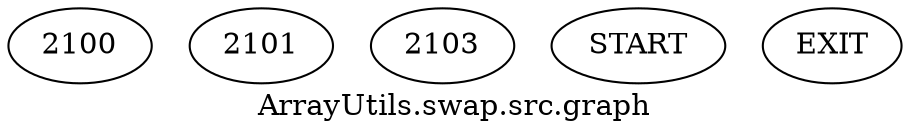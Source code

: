 /* --------------------------------------------------- */
/* Generated by Dr. Garbage Control Flow Graph Factory */
/* http://www.drgarbage.com                            */
/* Version: 4.5.0.201508311741                         */
/* Retrieved on: 2020-01-06 13:29:31.572               */
/* --------------------------------------------------- */
digraph "ArrayUtils.swap.src.graph" {
 graph [label="ArrayUtils.swap.src.graph"];
 2 [label="2100" ]
 3 [label="2101" ]
 4 [label="2103" ]
 6 [label="START" ]
 7 [label="EXIT" ]
 6  2
 2  3
 2  4
 3  7
 4  7
}
